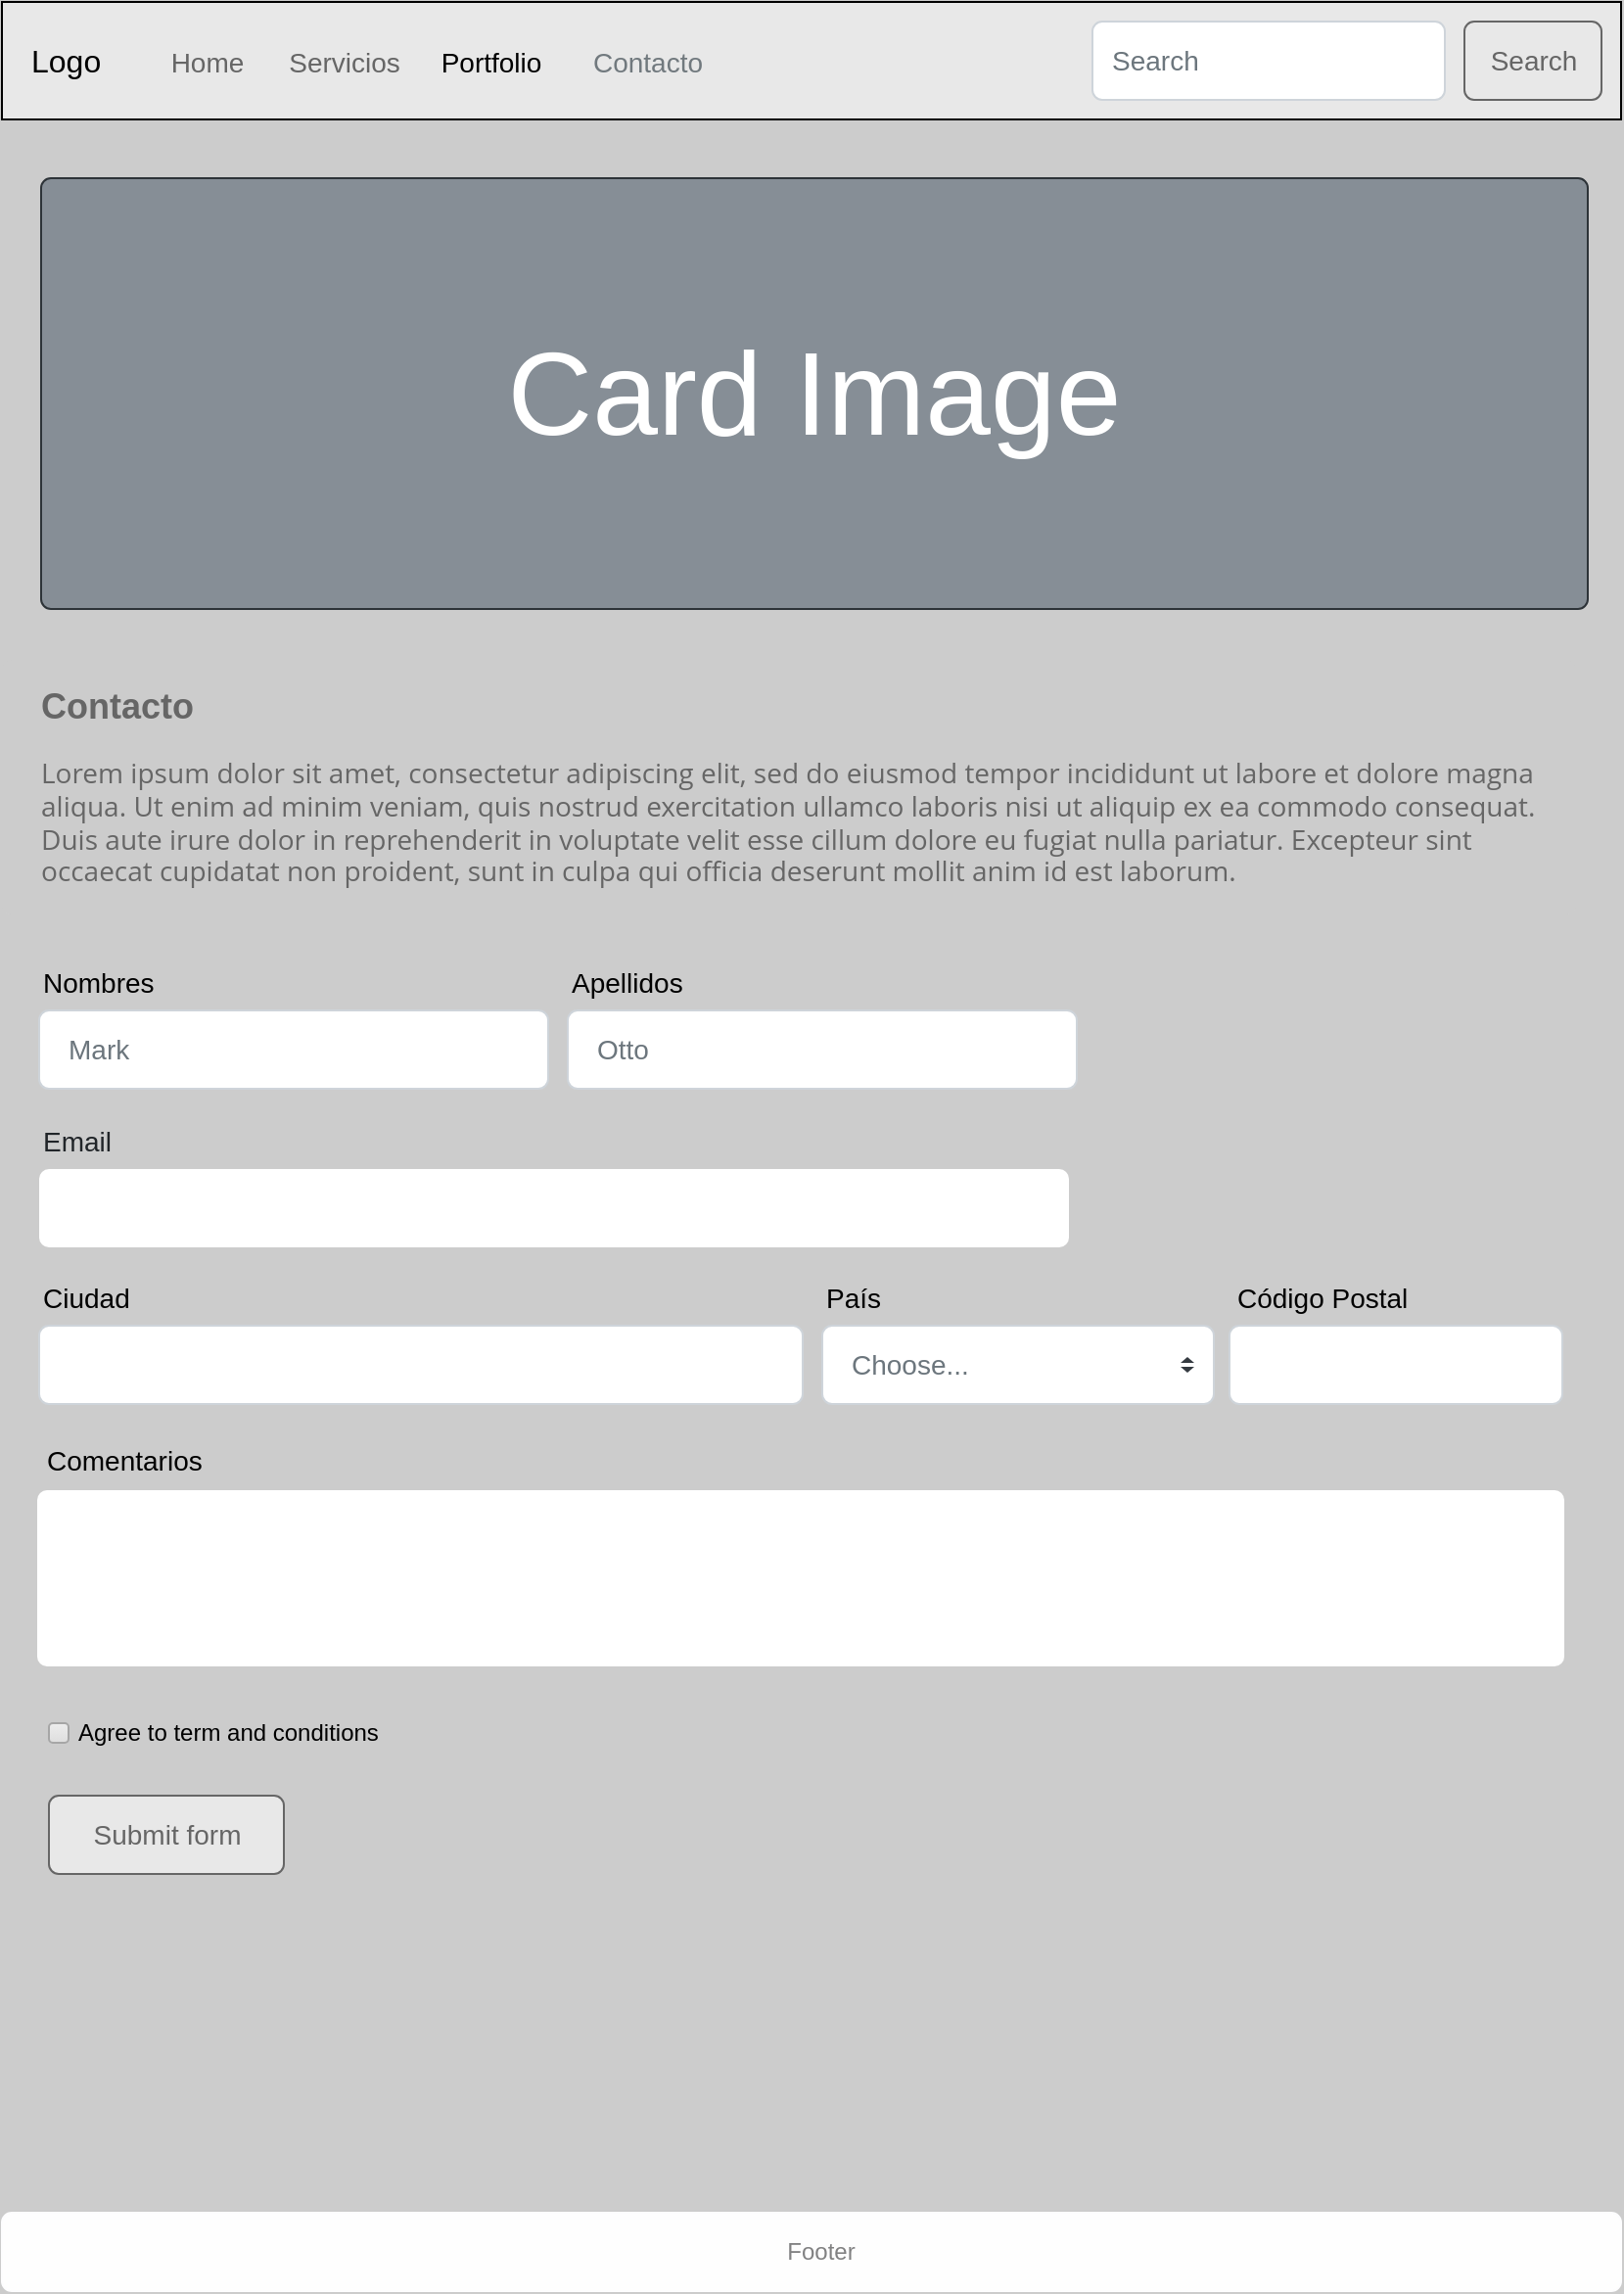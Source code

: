 <mxfile version="21.0.6" type="device"><diagram name="Página-1" id="5YxMdRpwZgFju1AlhqS2"><mxGraphModel dx="866" dy="373" grid="1" gridSize="10" guides="1" tooltips="1" connect="1" arrows="1" fold="1" page="1" pageScale="1" pageWidth="827" pageHeight="1169" background="#CCCCCC" math="0" shadow="0"><root><mxCell id="0"/><mxCell id="1" parent="0"/><mxCell id="SDWeF3tDe_8Ksiouu1om-1" value="Logo" style="html=1;shadow=0;dashed=0;fillColor=#E8E8E8;strokeColor=default;fontSize=16;fontColor=default;align=left;spacing=15;labelBackgroundColor=none;" vertex="1" parent="1"><mxGeometry width="827" height="60" as="geometry"/></mxCell><mxCell id="SDWeF3tDe_8Ksiouu1om-2" value="Home" style="fillColor=none;strokeColor=none;fontSize=14;fontColor=#666666;align=center;" vertex="1" parent="SDWeF3tDe_8Ksiouu1om-1"><mxGeometry width="70" height="40" relative="1" as="geometry"><mxPoint x="70" y="10" as="offset"/></mxGeometry></mxCell><mxCell id="SDWeF3tDe_8Ksiouu1om-3" value="Servicios" style="fillColor=none;strokeColor=none;fontSize=14;fontColor=#666666;align=center;" vertex="1" parent="SDWeF3tDe_8Ksiouu1om-1"><mxGeometry width="70" height="40" relative="1" as="geometry"><mxPoint x="140" y="10" as="offset"/></mxGeometry></mxCell><mxCell id="SDWeF3tDe_8Ksiouu1om-4" value="Portfolio" style="fillColor=none;strokeColor=none;fontSize=14;fontColor=#000000;align=center;spacingRight=0;" vertex="1" parent="SDWeF3tDe_8Ksiouu1om-1"><mxGeometry width="80" height="40" relative="1" as="geometry"><mxPoint x="210" y="10" as="offset"/></mxGeometry></mxCell><mxCell id="SDWeF3tDe_8Ksiouu1om-5" value="Contacto" style="fillColor=none;strokeColor=none;fontSize=14;fontColor=#71797E;align=center;" vertex="1" parent="SDWeF3tDe_8Ksiouu1om-1"><mxGeometry width="80" height="40" relative="1" as="geometry"><mxPoint x="290" y="10" as="offset"/></mxGeometry></mxCell><mxCell id="SDWeF3tDe_8Ksiouu1om-6" value="Search" style="html=1;shadow=0;dashed=0;shape=mxgraph.bootstrap.rrect;rSize=5;fontSize=14;fontColor=#666666;strokeColor=#666666;fillColor=none;" vertex="1" parent="SDWeF3tDe_8Ksiouu1om-1"><mxGeometry x="1" width="70" height="40" relative="1" as="geometry"><mxPoint x="-80" y="10" as="offset"/></mxGeometry></mxCell><mxCell id="SDWeF3tDe_8Ksiouu1om-7" value="Search" style="html=1;shadow=0;dashed=0;shape=mxgraph.bootstrap.rrect;rSize=5;fontSize=14;fontColor=#6C767D;strokeColor=#CED4DA;fillColor=#ffffff;align=left;spacing=10;" vertex="1" parent="SDWeF3tDe_8Ksiouu1om-1"><mxGeometry x="1" width="180" height="40" relative="1" as="geometry"><mxPoint x="-270" y="10" as="offset"/></mxGeometry></mxCell><mxCell id="SDWeF3tDe_8Ksiouu1om-28" value="&lt;span style=&quot;font-size: 18px;&quot;&gt;&lt;b&gt;Contacto&lt;/b&gt;&lt;/span&gt;&lt;br&gt;&lt;br&gt;&lt;font style=&quot;font-size: 14px&quot;&gt;&lt;span style=&quot;font-family: &amp;quot;open sans&amp;quot; , &amp;quot;arial&amp;quot; , sans-serif ; text-align: justify&quot;&gt;&lt;font style=&quot;font-size: 14px&quot;&gt;Lorem ipsum dolor sit amet, consectetur adipiscing elit, sed do eiusmod tempor incididunt ut labore et dolore magna aliqua. Ut enim ad minim veniam, quis nostrud exercitation ullamco laboris nisi ut aliquip ex ea commodo consequat. Duis aute irure dolor in reprehenderit in voluptate velit esse cillum dolore eu fugiat nulla pariatur. Excepteur sint occaecat cupidatat non proident, sunt in culpa qui officia deserunt mollit anim id est laborum.&lt;/font&gt;&lt;/span&gt;&lt;/font&gt;&lt;font style=&quot;font-size: 14px&quot;&gt;&lt;br&gt;&lt;/font&gt;" style="html=1;shadow=0;dashed=0;shape=mxgraph.bootstrap.rrect;rSize=5;strokeColor=none;strokeWidth=1;fillColor=#CCCCCC;fontColor=#666666;whiteSpace=wrap;align=left;verticalAlign=middle;spacing=20;" vertex="1" parent="1"><mxGeometry y="336" width="804" height="130" as="geometry"/></mxCell><mxCell id="SDWeF3tDe_8Ksiouu1om-29" value="Footer" style="html=1;shadow=0;dashed=0;shape=mxgraph.bootstrap.rrect;rSize=5;strokeColor=#FDFDFE;strokeWidth=1;fillColor=#FEFEFE;fontColor=#818182;whiteSpace=wrap;align=center;verticalAlign=middle;spacingLeft=10;" vertex="1" parent="1"><mxGeometry y="1129" width="827" height="40" as="geometry"/></mxCell><mxCell id="SDWeF3tDe_8Ksiouu1om-143" value="Email" style="fillColor=none;strokeColor=none;align=left;fontSize=14;fontColor=#212529;" vertex="1" parent="1"><mxGeometry x="19" y="566" width="400" height="30" as="geometry"/></mxCell><mxCell id="SDWeF3tDe_8Ksiouu1om-144" value="" style="html=1;shadow=0;dashed=0;shape=mxgraph.bootstrap.rrect;rSize=5;fillColor=default;strokeColor=none;align=left;spacing=15;fontSize=14;fontColor=#6C767D;" vertex="1" parent="1"><mxGeometry x="19" y="596" width="526" height="40" as="geometry"/></mxCell><mxCell id="SDWeF3tDe_8Ksiouu1om-165" value="Nombres" style="fillColor=none;strokeColor=none;align=left;fontSize=14;" vertex="1" parent="1"><mxGeometry x="19" y="485" width="100" height="30" as="geometry"/></mxCell><mxCell id="SDWeF3tDe_8Ksiouu1om-166" value="Mark" style="html=1;shadow=0;dashed=0;shape=mxgraph.bootstrap.rrect;rSize=5;fillColor=#ffffff;strokeColor=#CED4DA;align=left;spacing=15;fontSize=14;fontColor=#6C767D;" vertex="1" parent="1"><mxGeometry x="19" y="515" width="260" height="40" as="geometry"/></mxCell><mxCell id="SDWeF3tDe_8Ksiouu1om-167" value="Apellidos" style="fillColor=none;strokeColor=none;align=left;fontSize=14;" vertex="1" parent="1"><mxGeometry x="289" y="485" width="100" height="30" as="geometry"/></mxCell><mxCell id="SDWeF3tDe_8Ksiouu1om-168" value="Otto" style="html=1;shadow=0;dashed=0;shape=mxgraph.bootstrap.rrect;rSize=5;fillColor=#ffffff;strokeColor=#CED4DA;align=left;spacing=15;fontSize=14;fontColor=#6C767D;" vertex="1" parent="1"><mxGeometry x="289" y="515" width="260" height="40" as="geometry"/></mxCell><mxCell id="SDWeF3tDe_8Ksiouu1om-172" value="Ciudad" style="fillColor=none;strokeColor=none;align=left;fontSize=14;" vertex="1" parent="1"><mxGeometry x="19" y="646" width="100" height="30" as="geometry"/></mxCell><mxCell id="SDWeF3tDe_8Ksiouu1om-173" value="" style="html=1;shadow=0;dashed=0;shape=mxgraph.bootstrap.rrect;rSize=5;fillColor=#ffffff;strokeColor=#CED4DA;align=left;spacing=15;fontSize=14;fontColor=#6C767D;" vertex="1" parent="1"><mxGeometry x="19" y="676" width="390" height="40" as="geometry"/></mxCell><mxCell id="SDWeF3tDe_8Ksiouu1om-174" value="País" style="fillColor=none;strokeColor=none;align=left;fontSize=14;" vertex="1" parent="1"><mxGeometry x="419" y="646" width="100" height="30" as="geometry"/></mxCell><mxCell id="SDWeF3tDe_8Ksiouu1om-175" value="Choose..." style="html=1;shadow=0;dashed=0;shape=mxgraph.bootstrap.rrect;rSize=5;fillColor=#ffffff;strokeColor=#CED4DA;align=left;spacing=15;fontSize=14;fontColor=#6C767D;" vertex="1" parent="1"><mxGeometry x="419" y="676" width="200" height="40" as="geometry"/></mxCell><mxCell id="SDWeF3tDe_8Ksiouu1om-176" value="" style="shape=triangle;direction=south;fillColor=#343A40;strokeColor=none;perimeter=none;" vertex="1" parent="SDWeF3tDe_8Ksiouu1om-175"><mxGeometry x="1" y="0.5" width="7" height="3" relative="1" as="geometry"><mxPoint x="-17" y="1" as="offset"/></mxGeometry></mxCell><mxCell id="SDWeF3tDe_8Ksiouu1om-177" value="" style="shape=triangle;direction=north;fillColor=#343A40;strokeColor=none;perimeter=none;" vertex="1" parent="SDWeF3tDe_8Ksiouu1om-175"><mxGeometry x="1" y="0.5" width="7" height="3" relative="1" as="geometry"><mxPoint x="-17" y="-4" as="offset"/></mxGeometry></mxCell><mxCell id="SDWeF3tDe_8Ksiouu1om-178" value="Código Postal" style="fillColor=none;strokeColor=none;align=left;fontSize=14;" vertex="1" parent="1"><mxGeometry x="629" y="646" width="101" height="30" as="geometry"/></mxCell><mxCell id="SDWeF3tDe_8Ksiouu1om-179" value="" style="html=1;shadow=0;dashed=0;shape=mxgraph.bootstrap.rrect;rSize=5;fillColor=#ffffff;strokeColor=#CED4DA;align=left;spacing=15;fontSize=14;fontColor=#6C767D;" vertex="1" parent="1"><mxGeometry x="627" y="676" width="170" height="40" as="geometry"/></mxCell><mxCell id="SDWeF3tDe_8Ksiouu1om-180" value="Agree to term and conditions" style="html=1;shadow=0;dashed=0;shape=mxgraph.bootstrap.checkbox2;labelPosition=right;verticalLabelPosition=middle;align=left;verticalAlign=middle;gradientColor=#DEDEDE;fillColor=#EDEDED;strokeColor=#A6A6A6;checked=0;spacing=5;checkedFill=#0085FC;checkedStroke=#ffffff;" vertex="1" parent="1"><mxGeometry x="24" y="879" width="10" height="10" as="geometry"/></mxCell><mxCell id="SDWeF3tDe_8Ksiouu1om-181" value="Submit form" style="html=1;shadow=0;dashed=0;shape=mxgraph.bootstrap.rrect;rSize=5;fillColor=#E8E8E8;strokeColor=#666666;align=center;spacing=15;fontSize=14;fontColor=#666666;" vertex="1" parent="1"><mxGeometry x="24" y="916" width="120" height="40" as="geometry"/></mxCell><mxCell id="SDWeF3tDe_8Ksiouu1om-197" value="Comentarios" style="fillColor=none;strokeColor=none;align=left;fontSize=14;" vertex="1" parent="1"><mxGeometry width="260" height="40" relative="1" as="geometry"><mxPoint x="21" y="724" as="offset"/></mxGeometry></mxCell><mxCell id="SDWeF3tDe_8Ksiouu1om-198" value="" style="html=1;shadow=0;dashed=0;shape=mxgraph.bootstrap.rrect;rSize=5;fillColor=default;strokeColor=none;align=left;spacing=15;fontSize=14;fontColor=#6C767D;labelBackgroundColor=none;" vertex="1" parent="1"><mxGeometry width="780" height="90" relative="1" as="geometry"><mxPoint x="18" y="760" as="offset"/></mxGeometry></mxCell><mxCell id="SDWeF3tDe_8Ksiouu1om-199" value="Card Image" style="html=1;shadow=0;dashed=0;shape=mxgraph.bootstrap.rrect;rSize=5;strokeColor=#2D3338;html=1;whiteSpace=wrap;fillColor=#868E96;fontColor=#ffffff;verticalAlign=middle;align=center;spacing=20;fontSize=60;" vertex="1" parent="1"><mxGeometry x="20" y="90" width="790" height="220" as="geometry"/></mxCell></root></mxGraphModel></diagram></mxfile>